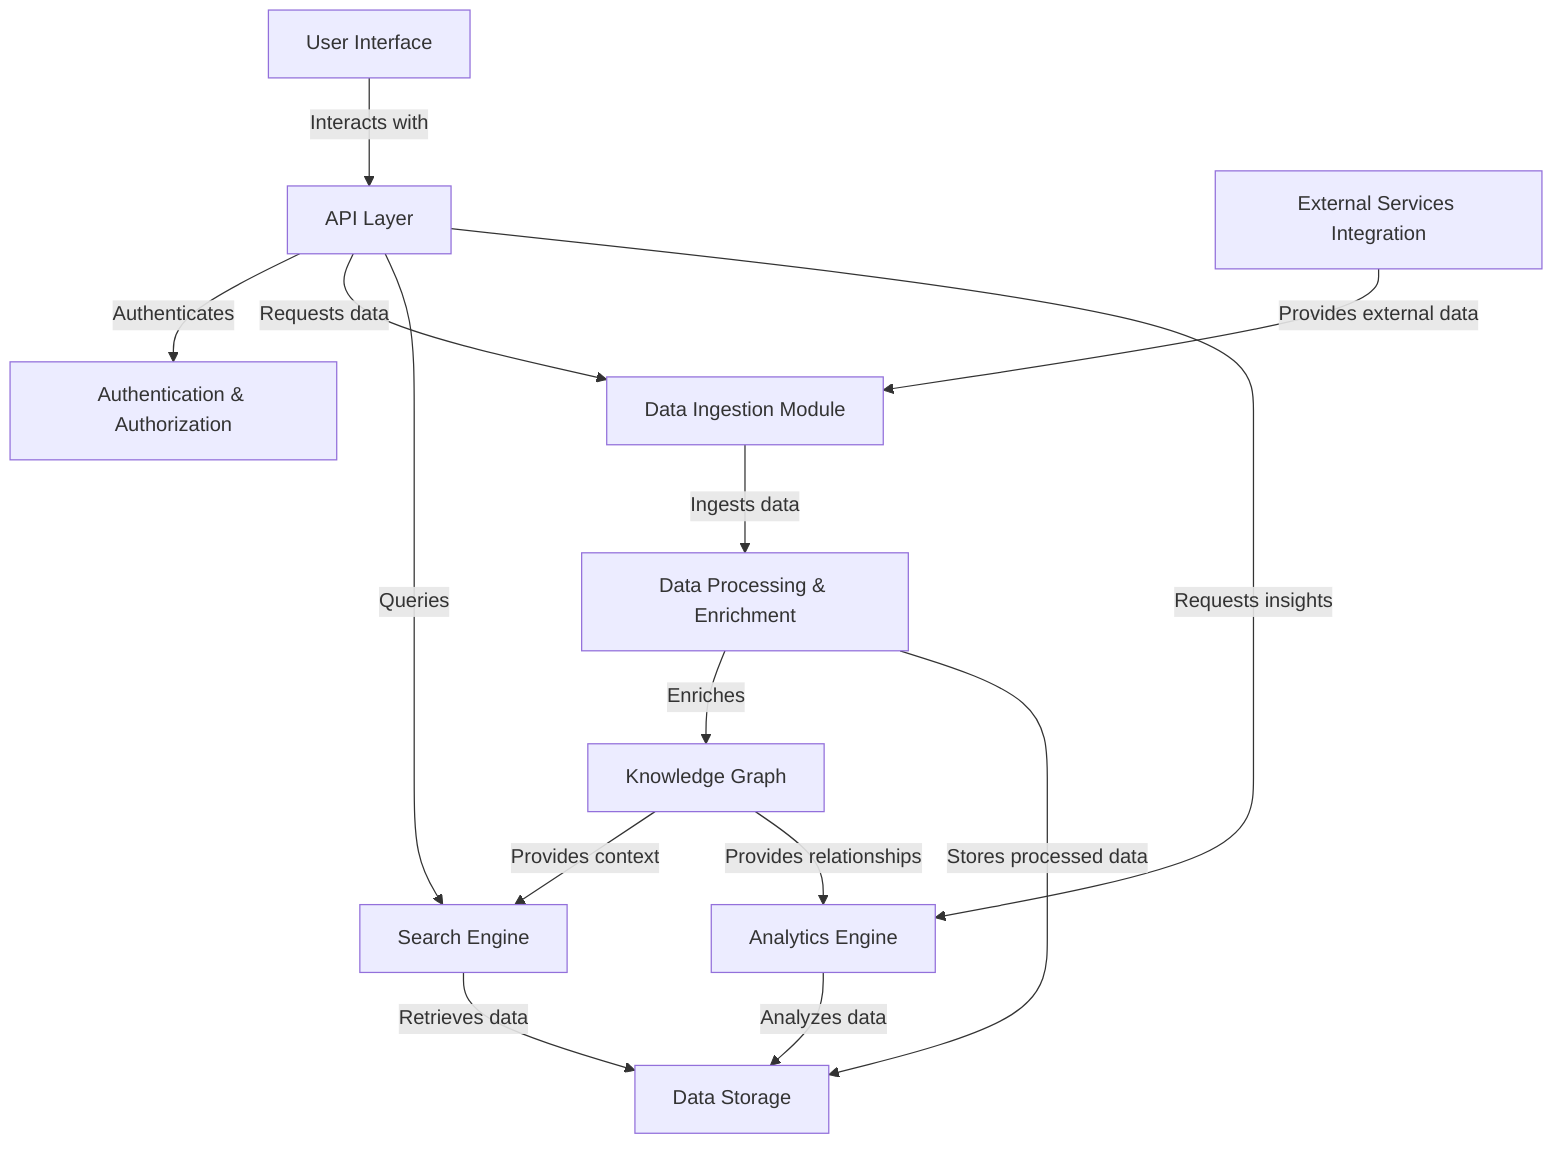 graph TD
    User[User Interface]
    API[API Layer]
    Auth[Authentication #38; Authorization]
    DataIngestion[Data Ingestion Module]
    DataProcessing[Data Processing #38; Enrichment]
    KnowledgeGraph[Knowledge Graph]
    SearchEngine[Search Engine]
    Analytics[Analytics Engine]
    Storage[Data Storage]
    ExternalServices[External Services Integration]
    
    User -->|Interacts with| API
    API -->|Authenticates| Auth
    API -->|Requests data| DataIngestion
    API -->|Queries| SearchEngine
    API -->|Requests insights| Analytics
    
    DataIngestion -->|Ingests data| DataProcessing
    DataProcessing -->|Enriches| KnowledgeGraph
    DataProcessing -->|Stores processed data| Storage
    
    KnowledgeGraph -->|Provides context| SearchEngine
    KnowledgeGraph -->|Provides relationships| Analytics
    
    SearchEngine -->|Retrieves data| Storage
    Analytics -->|Analyzes data| Storage
    
    ExternalServices -->|Provides external data| DataIngestion